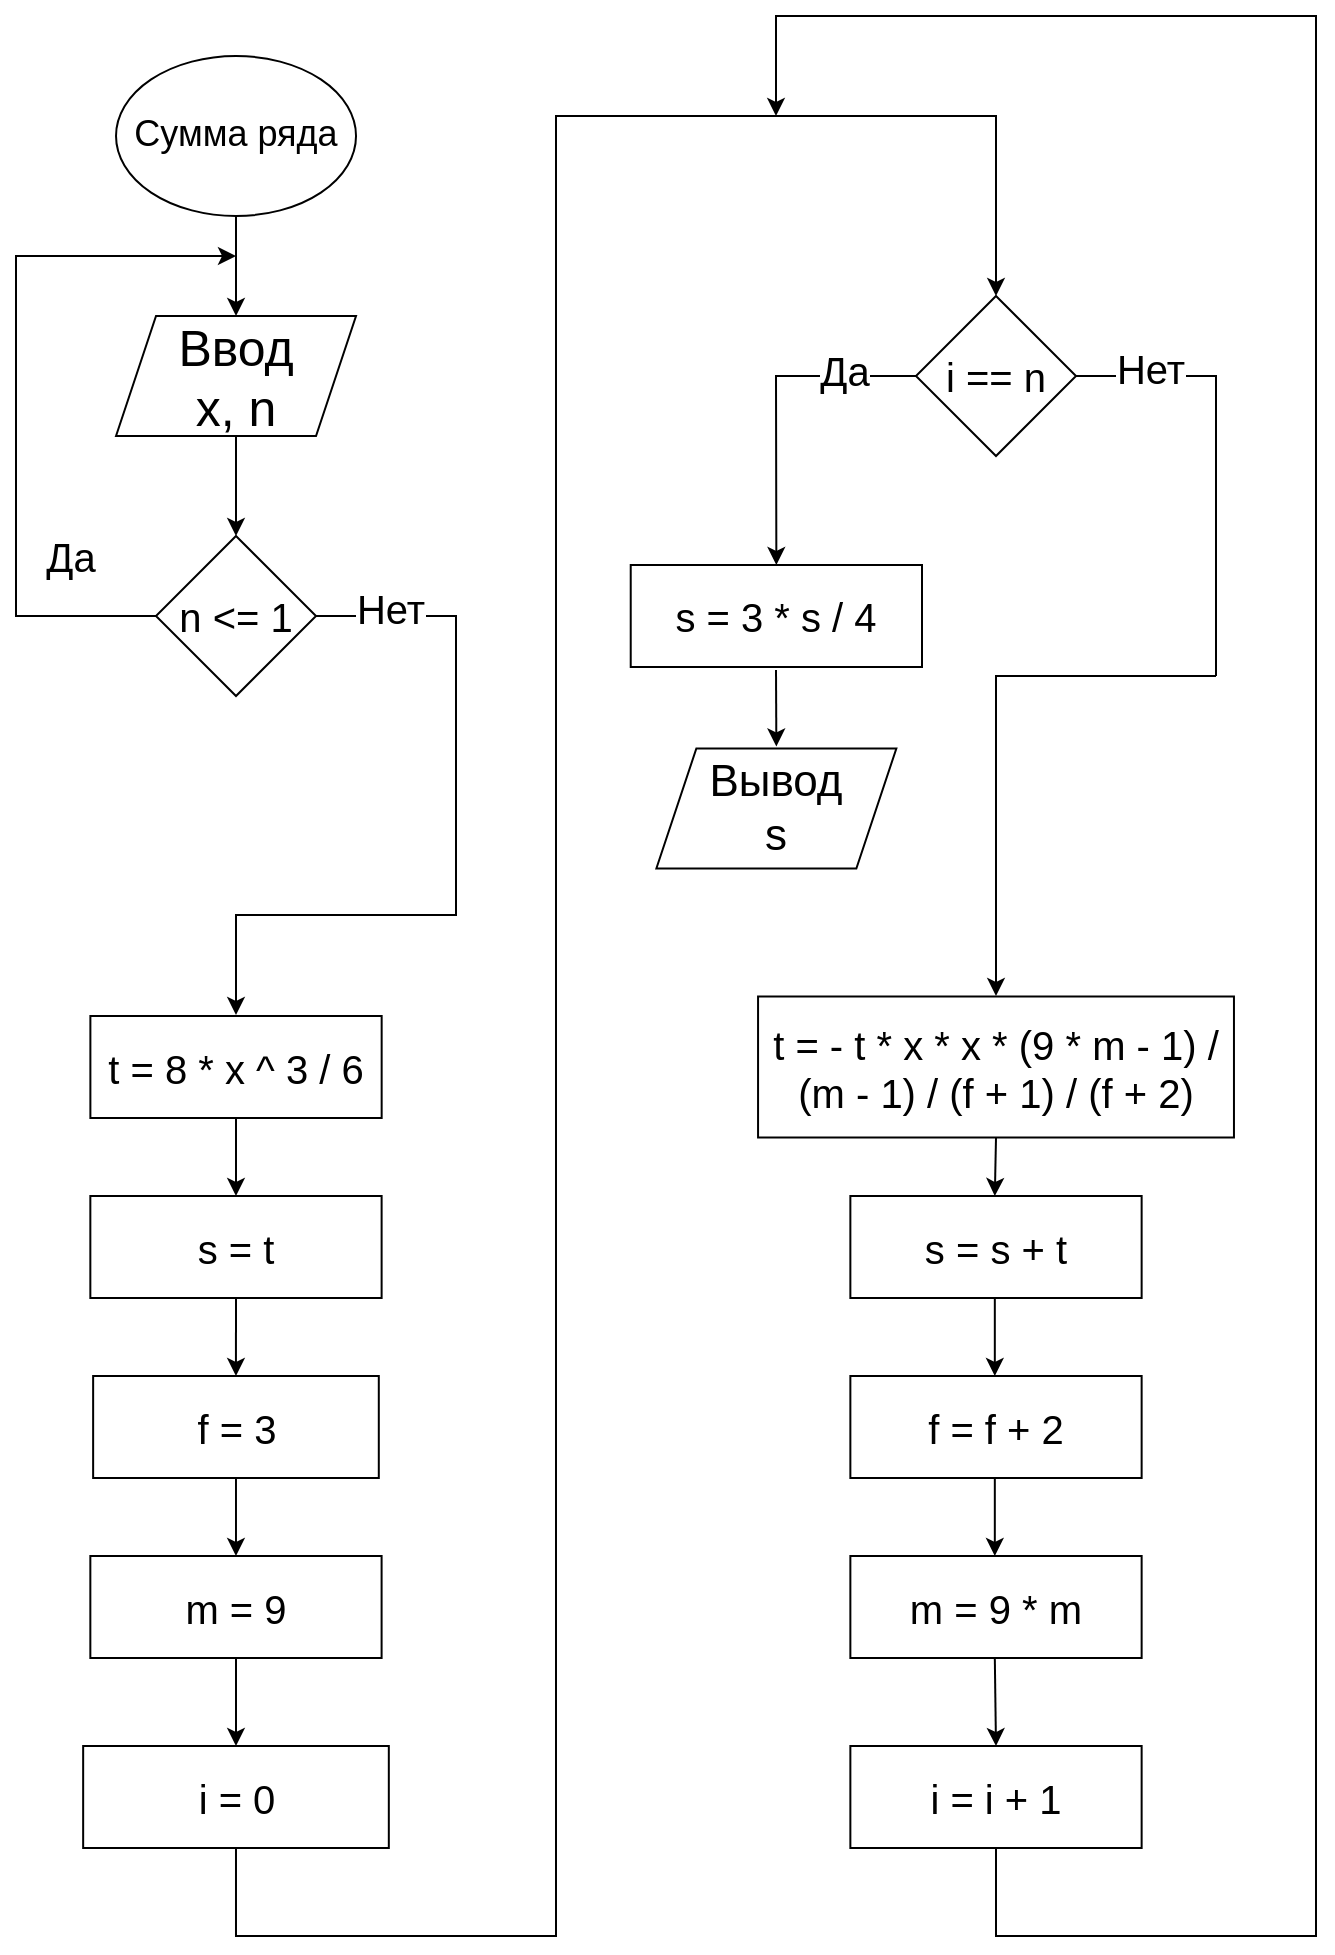 <mxfile version="22.0.4" type="github">
  <diagram id="C5RBs43oDa-KdzZeNtuy" name="Page-1">
    <mxGraphModel dx="1009" dy="1750" grid="1" gridSize="10" guides="1" tooltips="1" connect="1" arrows="1" fold="1" page="1" pageScale="1" pageWidth="827" pageHeight="1169" math="0" shadow="0">
      <root>
        <mxCell id="WIyWlLk6GJQsqaUBKTNV-0" />
        <mxCell id="WIyWlLk6GJQsqaUBKTNV-1" parent="WIyWlLk6GJQsqaUBKTNV-0" />
        <mxCell id="v5Vj7UQo4KUjnmw3TvVv-4" value="&lt;p style=&quot;line-height: 110%;&quot;&gt;&lt;font style=&quot;font-size: 18px;&quot;&gt;Сумма ряда&lt;/font&gt;&lt;/p&gt;" style="ellipse;whiteSpace=wrap;html=1;" parent="WIyWlLk6GJQsqaUBKTNV-1" vertex="1">
          <mxGeometry x="200.01" y="-260" width="120" height="80" as="geometry" />
        </mxCell>
        <mxCell id="v5Vj7UQo4KUjnmw3TvVv-5" value="&lt;span style=&quot;font-size: 25px;&quot;&gt;Ввод &lt;br&gt;x, n&lt;/span&gt;" style="shape=parallelogram;perimeter=parallelogramPerimeter;whiteSpace=wrap;html=1;fixedSize=1;" parent="WIyWlLk6GJQsqaUBKTNV-1" vertex="1">
          <mxGeometry x="200.01" y="-130" width="120" height="60" as="geometry" />
        </mxCell>
        <mxCell id="v5Vj7UQo4KUjnmw3TvVv-6" value="" style="endArrow=classic;html=1;rounded=0;exitX=0.5;exitY=1;exitDx=0;exitDy=0;entryX=0.5;entryY=0;entryDx=0;entryDy=0;" parent="WIyWlLk6GJQsqaUBKTNV-1" source="v5Vj7UQo4KUjnmw3TvVv-4" target="v5Vj7UQo4KUjnmw3TvVv-5" edge="1">
          <mxGeometry width="50" height="50" relative="1" as="geometry">
            <mxPoint x="180" y="350" as="sourcePoint" />
            <mxPoint x="230" y="300" as="targetPoint" />
          </mxGeometry>
        </mxCell>
        <mxCell id="v5Vj7UQo4KUjnmw3TvVv-8" value="" style="endArrow=classic;html=1;rounded=0;exitX=0.5;exitY=1;exitDx=0;exitDy=0;" parent="WIyWlLk6GJQsqaUBKTNV-1" source="v5Vj7UQo4KUjnmw3TvVv-5" edge="1">
          <mxGeometry width="50" height="50" relative="1" as="geometry">
            <mxPoint x="250" y="-50" as="sourcePoint" />
            <mxPoint x="260" y="-20.0" as="targetPoint" />
          </mxGeometry>
        </mxCell>
        <mxCell id="v5Vj7UQo4KUjnmw3TvVv-16" value="t = 8 * x ^ 3 / 6" style="rounded=0;whiteSpace=wrap;html=1;fontSize=20;" parent="WIyWlLk6GJQsqaUBKTNV-1" vertex="1">
          <mxGeometry x="187.19" y="220" width="145.64" height="51" as="geometry" />
        </mxCell>
        <mxCell id="v5Vj7UQo4KUjnmw3TvVv-67" value="&lt;span style=&quot;font-size: 20px;&quot;&gt;n &amp;lt;= 1&lt;/span&gt;" style="rhombus;whiteSpace=wrap;html=1;" parent="WIyWlLk6GJQsqaUBKTNV-1" vertex="1">
          <mxGeometry x="220" y="-20" width="80" height="80" as="geometry" />
        </mxCell>
        <mxCell id="v5Vj7UQo4KUjnmw3TvVv-68" value="" style="endArrow=none;html=1;rounded=0;exitX=1;exitY=0.5;exitDx=0;exitDy=0;endFill=0;" parent="WIyWlLk6GJQsqaUBKTNV-1" edge="1">
          <mxGeometry width="50" height="50" relative="1" as="geometry">
            <mxPoint x="300" y="20.0" as="sourcePoint" />
            <mxPoint x="370" y="170" as="targetPoint" />
            <Array as="points">
              <mxPoint x="370" y="20" />
            </Array>
          </mxGeometry>
        </mxCell>
        <mxCell id="v5Vj7UQo4KUjnmw3TvVv-69" value="&lt;font style=&quot;font-size: 20px;&quot;&gt;Нет&lt;/font&gt;" style="edgeLabel;html=1;align=center;verticalAlign=middle;resizable=0;points=[];" parent="v5Vj7UQo4KUjnmw3TvVv-68" vertex="1" connectable="0">
          <mxGeometry x="-0.477" y="1" relative="1" as="geometry">
            <mxPoint x="-21" y="-3" as="offset" />
          </mxGeometry>
        </mxCell>
        <mxCell id="v5Vj7UQo4KUjnmw3TvVv-70" value="&#xa;&lt;div style=&quot;color: rgb(204, 204, 204); background-color: rgb(31, 31, 31); font-family: Consolas, &amp;quot;Courier New&amp;quot;, monospace; font-weight: normal; font-size: 14px; line-height: 19px;&quot;&gt;&lt;br&gt;&lt;/div&gt;&#xa;&#xa;" style="endArrow=classic;html=1;rounded=0;exitX=0;exitY=0.5;exitDx=0;exitDy=0;" parent="WIyWlLk6GJQsqaUBKTNV-1" edge="1">
          <mxGeometry width="50" height="50" relative="1" as="geometry">
            <mxPoint x="220" y="20.0" as="sourcePoint" />
            <mxPoint x="260" y="-160" as="targetPoint" />
            <Array as="points">
              <mxPoint x="150" y="20" />
              <mxPoint x="150" y="-160" />
            </Array>
          </mxGeometry>
        </mxCell>
        <mxCell id="v5Vj7UQo4KUjnmw3TvVv-71" value="&lt;font style=&quot;font-size: 20px;&quot;&gt;Да&lt;/font&gt;" style="edgeLabel;html=1;align=center;verticalAlign=middle;resizable=0;points=[];" parent="v5Vj7UQo4KUjnmw3TvVv-70" vertex="1" connectable="0">
          <mxGeometry x="-0.446" y="1" relative="1" as="geometry">
            <mxPoint x="28" y="-1" as="offset" />
          </mxGeometry>
        </mxCell>
        <mxCell id="v5Vj7UQo4KUjnmw3TvVv-80" value="" style="endArrow=classic;html=1;rounded=0;" parent="WIyWlLk6GJQsqaUBKTNV-1" edge="1">
          <mxGeometry width="50" height="50" relative="1" as="geometry">
            <mxPoint x="370" y="169.5" as="sourcePoint" />
            <mxPoint x="260" y="219.5" as="targetPoint" />
            <Array as="points">
              <mxPoint x="260" y="169.5" />
            </Array>
          </mxGeometry>
        </mxCell>
        <mxCell id="v5Vj7UQo4KUjnmw3TvVv-97" value="" style="endArrow=classic;html=1;rounded=0;entryX=0.5;entryY=0;entryDx=0;entryDy=0;exitX=0.5;exitY=1;exitDx=0;exitDy=0;" parent="WIyWlLk6GJQsqaUBKTNV-1" source="v5Vj7UQo4KUjnmw3TvVv-16" target="v5Vj7UQo4KUjnmw3TvVv-98" edge="1">
          <mxGeometry width="50" height="50" relative="1" as="geometry">
            <mxPoint x="259.29" y="300.0" as="sourcePoint" />
            <mxPoint x="259.38" y="335" as="targetPoint" />
          </mxGeometry>
        </mxCell>
        <mxCell id="v5Vj7UQo4KUjnmw3TvVv-98" value="s = t" style="rounded=0;whiteSpace=wrap;html=1;fontSize=20;" parent="WIyWlLk6GJQsqaUBKTNV-1" vertex="1">
          <mxGeometry x="187.17" y="310" width="145.64" height="51" as="geometry" />
        </mxCell>
        <mxCell id="v5Vj7UQo4KUjnmw3TvVv-100" value="" style="endArrow=classic;html=1;rounded=0;entryX=0.5;entryY=0;entryDx=0;entryDy=0;exitX=0.5;exitY=1;exitDx=0;exitDy=0;" parent="WIyWlLk6GJQsqaUBKTNV-1" source="v5Vj7UQo4KUjnmw3TvVv-98" target="v5Vj7UQo4KUjnmw3TvVv-101" edge="1">
          <mxGeometry width="50" height="50" relative="1" as="geometry">
            <mxPoint x="259.99" y="381" as="sourcePoint" />
            <mxPoint x="259.37" y="445" as="targetPoint" />
          </mxGeometry>
        </mxCell>
        <mxCell id="v5Vj7UQo4KUjnmw3TvVv-101" value="f = 3" style="rounded=0;whiteSpace=wrap;html=1;fontSize=20;" parent="WIyWlLk6GJQsqaUBKTNV-1" vertex="1">
          <mxGeometry x="188.57" y="400" width="142.83" height="51" as="geometry" />
        </mxCell>
        <mxCell id="v5Vj7UQo4KUjnmw3TvVv-102" value="" style="endArrow=classic;html=1;rounded=0;entryX=0.5;entryY=0;entryDx=0;entryDy=0;exitX=0.5;exitY=1;exitDx=0;exitDy=0;" parent="WIyWlLk6GJQsqaUBKTNV-1" source="v5Vj7UQo4KUjnmw3TvVv-101" target="v5Vj7UQo4KUjnmw3TvVv-103" edge="1">
          <mxGeometry width="50" height="50" relative="1" as="geometry">
            <mxPoint x="260" y="491" as="sourcePoint" />
            <mxPoint x="259.38" y="555" as="targetPoint" />
          </mxGeometry>
        </mxCell>
        <mxCell id="v5Vj7UQo4KUjnmw3TvVv-103" value="m = 9" style="rounded=0;whiteSpace=wrap;html=1;fontSize=20;" parent="WIyWlLk6GJQsqaUBKTNV-1" vertex="1">
          <mxGeometry x="187.17" y="490" width="145.63" height="51" as="geometry" />
        </mxCell>
        <mxCell id="v5Vj7UQo4KUjnmw3TvVv-105" value="" style="endArrow=classic;html=1;rounded=0;entryX=0.5;entryY=0;entryDx=0;entryDy=0;exitX=0.5;exitY=1;exitDx=0;exitDy=0;" parent="WIyWlLk6GJQsqaUBKTNV-1" source="v5Vj7UQo4KUjnmw3TvVv-103" target="v5Vj7UQo4KUjnmw3TvVv-106" edge="1">
          <mxGeometry width="50" height="50" relative="1" as="geometry">
            <mxPoint x="259.98" y="590" as="sourcePoint" />
            <mxPoint x="259.36" y="654" as="targetPoint" />
          </mxGeometry>
        </mxCell>
        <mxCell id="v5Vj7UQo4KUjnmw3TvVv-106" value="i = 0" style="rounded=0;whiteSpace=wrap;html=1;fontSize=20;" parent="WIyWlLk6GJQsqaUBKTNV-1" vertex="1">
          <mxGeometry x="183.58" y="585" width="152.83" height="51" as="geometry" />
        </mxCell>
        <mxCell id="v5Vj7UQo4KUjnmw3TvVv-107" value="" style="endArrow=classic;html=1;rounded=0;exitX=0.5;exitY=1;exitDx=0;exitDy=0;endFill=1;" parent="WIyWlLk6GJQsqaUBKTNV-1" source="v5Vj7UQo4KUjnmw3TvVv-106" edge="1">
          <mxGeometry width="50" height="50" relative="1" as="geometry">
            <mxPoint x="310" y="30.0" as="sourcePoint" />
            <mxPoint x="640" y="-140" as="targetPoint" />
            <Array as="points">
              <mxPoint x="260" y="680" />
              <mxPoint x="420" y="680" />
              <mxPoint x="420" y="-230" />
              <mxPoint x="640" y="-230" />
            </Array>
          </mxGeometry>
        </mxCell>
        <mxCell id="v5Vj7UQo4KUjnmw3TvVv-112" value="&lt;span style=&quot;font-size: 20px;&quot;&gt;i == n&lt;/span&gt;" style="rhombus;whiteSpace=wrap;html=1;" parent="WIyWlLk6GJQsqaUBKTNV-1" vertex="1">
          <mxGeometry x="600" y="-140" width="80" height="80" as="geometry" />
        </mxCell>
        <mxCell id="v5Vj7UQo4KUjnmw3TvVv-113" value="&#xa;&lt;div style=&quot;color: rgb(204, 204, 204); background-color: rgb(31, 31, 31); font-family: Consolas, &amp;quot;Courier New&amp;quot;, monospace; font-weight: normal; font-size: 14px; line-height: 19px;&quot;&gt;&lt;br&gt;&lt;/div&gt;&#xa;&#xa;" style="endArrow=classic;html=1;rounded=0;exitX=0;exitY=0.5;exitDx=0;exitDy=0;entryX=0.5;entryY=0;entryDx=0;entryDy=0;" parent="WIyWlLk6GJQsqaUBKTNV-1" target="v5Vj7UQo4KUjnmw3TvVv-118" edge="1">
          <mxGeometry width="50" height="50" relative="1" as="geometry">
            <mxPoint x="600" y="-100.0" as="sourcePoint" />
            <mxPoint x="529" y="-32" as="targetPoint" />
            <Array as="points">
              <mxPoint x="530" y="-100" />
            </Array>
          </mxGeometry>
        </mxCell>
        <mxCell id="v5Vj7UQo4KUjnmw3TvVv-114" value="&lt;font style=&quot;font-size: 20px;&quot;&gt;Да&lt;/font&gt;" style="edgeLabel;html=1;align=center;verticalAlign=middle;resizable=0;points=[];" parent="v5Vj7UQo4KUjnmw3TvVv-113" vertex="1" connectable="0">
          <mxGeometry x="-0.446" y="1" relative="1" as="geometry">
            <mxPoint x="9" y="-4" as="offset" />
          </mxGeometry>
        </mxCell>
        <mxCell id="v5Vj7UQo4KUjnmw3TvVv-118" value="s = 3 * s / 4" style="rounded=0;whiteSpace=wrap;html=1;fontSize=20;" parent="WIyWlLk6GJQsqaUBKTNV-1" vertex="1">
          <mxGeometry x="457.36" y="-5.5" width="145.64" height="51" as="geometry" />
        </mxCell>
        <mxCell id="v5Vj7UQo4KUjnmw3TvVv-119" value="" style="endArrow=classic;html=1;rounded=0;entryX=0.5;entryY=0;entryDx=0;entryDy=0;" parent="WIyWlLk6GJQsqaUBKTNV-1" edge="1">
          <mxGeometry width="50" height="50" relative="1" as="geometry">
            <mxPoint x="530" y="47" as="sourcePoint" />
            <mxPoint x="530.18" y="85.25" as="targetPoint" />
          </mxGeometry>
        </mxCell>
        <mxCell id="v5Vj7UQo4KUjnmw3TvVv-121" value="&lt;span style=&quot;font-size: 22px;&quot;&gt;Вывод&lt;br&gt;s&lt;br&gt;&lt;/span&gt;" style="shape=parallelogram;perimeter=parallelogramPerimeter;whiteSpace=wrap;html=1;fixedSize=1;" parent="WIyWlLk6GJQsqaUBKTNV-1" vertex="1">
          <mxGeometry x="470.18" y="86.25" width="120" height="60" as="geometry" />
        </mxCell>
        <mxCell id="v5Vj7UQo4KUjnmw3TvVv-122" value="" style="endArrow=none;html=1;rounded=0;exitX=1;exitY=0.5;exitDx=0;exitDy=0;endFill=0;" parent="WIyWlLk6GJQsqaUBKTNV-1" edge="1">
          <mxGeometry width="50" height="50" relative="1" as="geometry">
            <mxPoint x="680" y="-100.0" as="sourcePoint" />
            <mxPoint x="750" y="50" as="targetPoint" />
            <Array as="points">
              <mxPoint x="750" y="-100" />
            </Array>
          </mxGeometry>
        </mxCell>
        <mxCell id="v5Vj7UQo4KUjnmw3TvVv-123" value="&lt;font style=&quot;font-size: 20px;&quot;&gt;Нет&lt;/font&gt;" style="edgeLabel;html=1;align=center;verticalAlign=middle;resizable=0;points=[];" parent="v5Vj7UQo4KUjnmw3TvVv-122" vertex="1" connectable="0">
          <mxGeometry x="-0.477" y="1" relative="1" as="geometry">
            <mxPoint x="-21" y="-3" as="offset" />
          </mxGeometry>
        </mxCell>
        <mxCell id="v5Vj7UQo4KUjnmw3TvVv-124" value="" style="endArrow=classic;html=1;rounded=0;" parent="WIyWlLk6GJQsqaUBKTNV-1" edge="1">
          <mxGeometry width="50" height="50" relative="1" as="geometry">
            <mxPoint x="750" y="50" as="sourcePoint" />
            <mxPoint x="640" y="210" as="targetPoint" />
            <Array as="points">
              <mxPoint x="640" y="50" />
            </Array>
          </mxGeometry>
        </mxCell>
        <mxCell id="v5Vj7UQo4KUjnmw3TvVv-135" value="" style="endArrow=classic;html=1;rounded=0;entryX=0.5;entryY=0;entryDx=0;entryDy=0;exitX=0.5;exitY=1;exitDx=0;exitDy=0;" parent="WIyWlLk6GJQsqaUBKTNV-1" edge="1">
          <mxGeometry width="50" height="50" relative="1" as="geometry">
            <mxPoint x="639.41" y="361" as="sourcePoint" />
            <mxPoint x="639.41" y="400" as="targetPoint" />
          </mxGeometry>
        </mxCell>
        <mxCell id="v5Vj7UQo4KUjnmw3TvVv-136" value="f = f + 2" style="rounded=0;whiteSpace=wrap;html=1;fontSize=20;" parent="WIyWlLk6GJQsqaUBKTNV-1" vertex="1">
          <mxGeometry x="567.18" y="400" width="145.64" height="51" as="geometry" />
        </mxCell>
        <mxCell id="v5Vj7UQo4KUjnmw3TvVv-137" value="" style="endArrow=classic;html=1;rounded=0;entryX=0.5;entryY=0;entryDx=0;entryDy=0;exitX=0.5;exitY=1;exitDx=0;exitDy=0;" parent="WIyWlLk6GJQsqaUBKTNV-1" edge="1">
          <mxGeometry width="50" height="50" relative="1" as="geometry">
            <mxPoint x="639.41" y="451" as="sourcePoint" />
            <mxPoint x="639.41" y="490" as="targetPoint" />
          </mxGeometry>
        </mxCell>
        <mxCell id="v5Vj7UQo4KUjnmw3TvVv-138" value="m = 9 * m" style="rounded=0;whiteSpace=wrap;html=1;fontSize=20;" parent="WIyWlLk6GJQsqaUBKTNV-1" vertex="1">
          <mxGeometry x="567.18" y="490" width="145.64" height="51" as="geometry" />
        </mxCell>
        <mxCell id="v5Vj7UQo4KUjnmw3TvVv-139" value="" style="endArrow=classic;html=1;rounded=0;entryX=0.5;entryY=0;entryDx=0;entryDy=0;exitX=0.5;exitY=1;exitDx=0;exitDy=0;" parent="WIyWlLk6GJQsqaUBKTNV-1" edge="1" target="v5Vj7UQo4KUjnmw3TvVv-140">
          <mxGeometry width="50" height="50" relative="1" as="geometry">
            <mxPoint x="639.41" y="541" as="sourcePoint" />
            <mxPoint x="639.41" y="580" as="targetPoint" />
          </mxGeometry>
        </mxCell>
        <mxCell id="v5Vj7UQo4KUjnmw3TvVv-140" value="i = i + 1" style="rounded=0;whiteSpace=wrap;html=1;fontSize=20;" parent="WIyWlLk6GJQsqaUBKTNV-1" vertex="1">
          <mxGeometry x="567.18" y="585" width="145.64" height="51" as="geometry" />
        </mxCell>
        <mxCell id="v5Vj7UQo4KUjnmw3TvVv-141" value="" style="endArrow=classic;html=1;rounded=0;endFill=1;exitX=0.5;exitY=1;exitDx=0;exitDy=0;" parent="WIyWlLk6GJQsqaUBKTNV-1" edge="1" source="v5Vj7UQo4KUjnmw3TvVv-140">
          <mxGeometry width="50" height="50" relative="1" as="geometry">
            <mxPoint x="640" y="900" as="sourcePoint" />
            <mxPoint x="530" y="-230" as="targetPoint" />
            <Array as="points">
              <mxPoint x="640" y="680" />
              <mxPoint x="730" y="680" />
              <mxPoint x="800" y="680" />
              <mxPoint x="800" y="-55" />
              <mxPoint x="800" y="-280" />
              <mxPoint x="530" y="-280" />
            </Array>
          </mxGeometry>
        </mxCell>
        <mxCell id="v5Vj7UQo4KUjnmw3TvVv-142" value="" style="endArrow=classic;html=1;rounded=0;entryX=0.5;entryY=0;entryDx=0;entryDy=0;exitX=0.5;exitY=1;exitDx=0;exitDy=0;" parent="WIyWlLk6GJQsqaUBKTNV-1" edge="1" source="hrhMA2WPyKmgybY5BAKO-1">
          <mxGeometry width="50" height="50" relative="1" as="geometry">
            <mxPoint x="639.41" y="271" as="sourcePoint" />
            <mxPoint x="639.41" y="310" as="targetPoint" />
          </mxGeometry>
        </mxCell>
        <mxCell id="v5Vj7UQo4KUjnmw3TvVv-143" value="s = s + t" style="rounded=0;whiteSpace=wrap;html=1;fontSize=20;" parent="WIyWlLk6GJQsqaUBKTNV-1" vertex="1">
          <mxGeometry x="567.18" y="310" width="145.64" height="51" as="geometry" />
        </mxCell>
        <mxCell id="hrhMA2WPyKmgybY5BAKO-1" value="t = - t * x * x * (9 * m - 1) / (m - 1) / (f + 1) / (f + 2)" style="rounded=0;whiteSpace=wrap;html=1;fontSize=20;" vertex="1" parent="WIyWlLk6GJQsqaUBKTNV-1">
          <mxGeometry x="521.03" y="210.25" width="237.95" height="70.5" as="geometry" />
        </mxCell>
      </root>
    </mxGraphModel>
  </diagram>
</mxfile>
